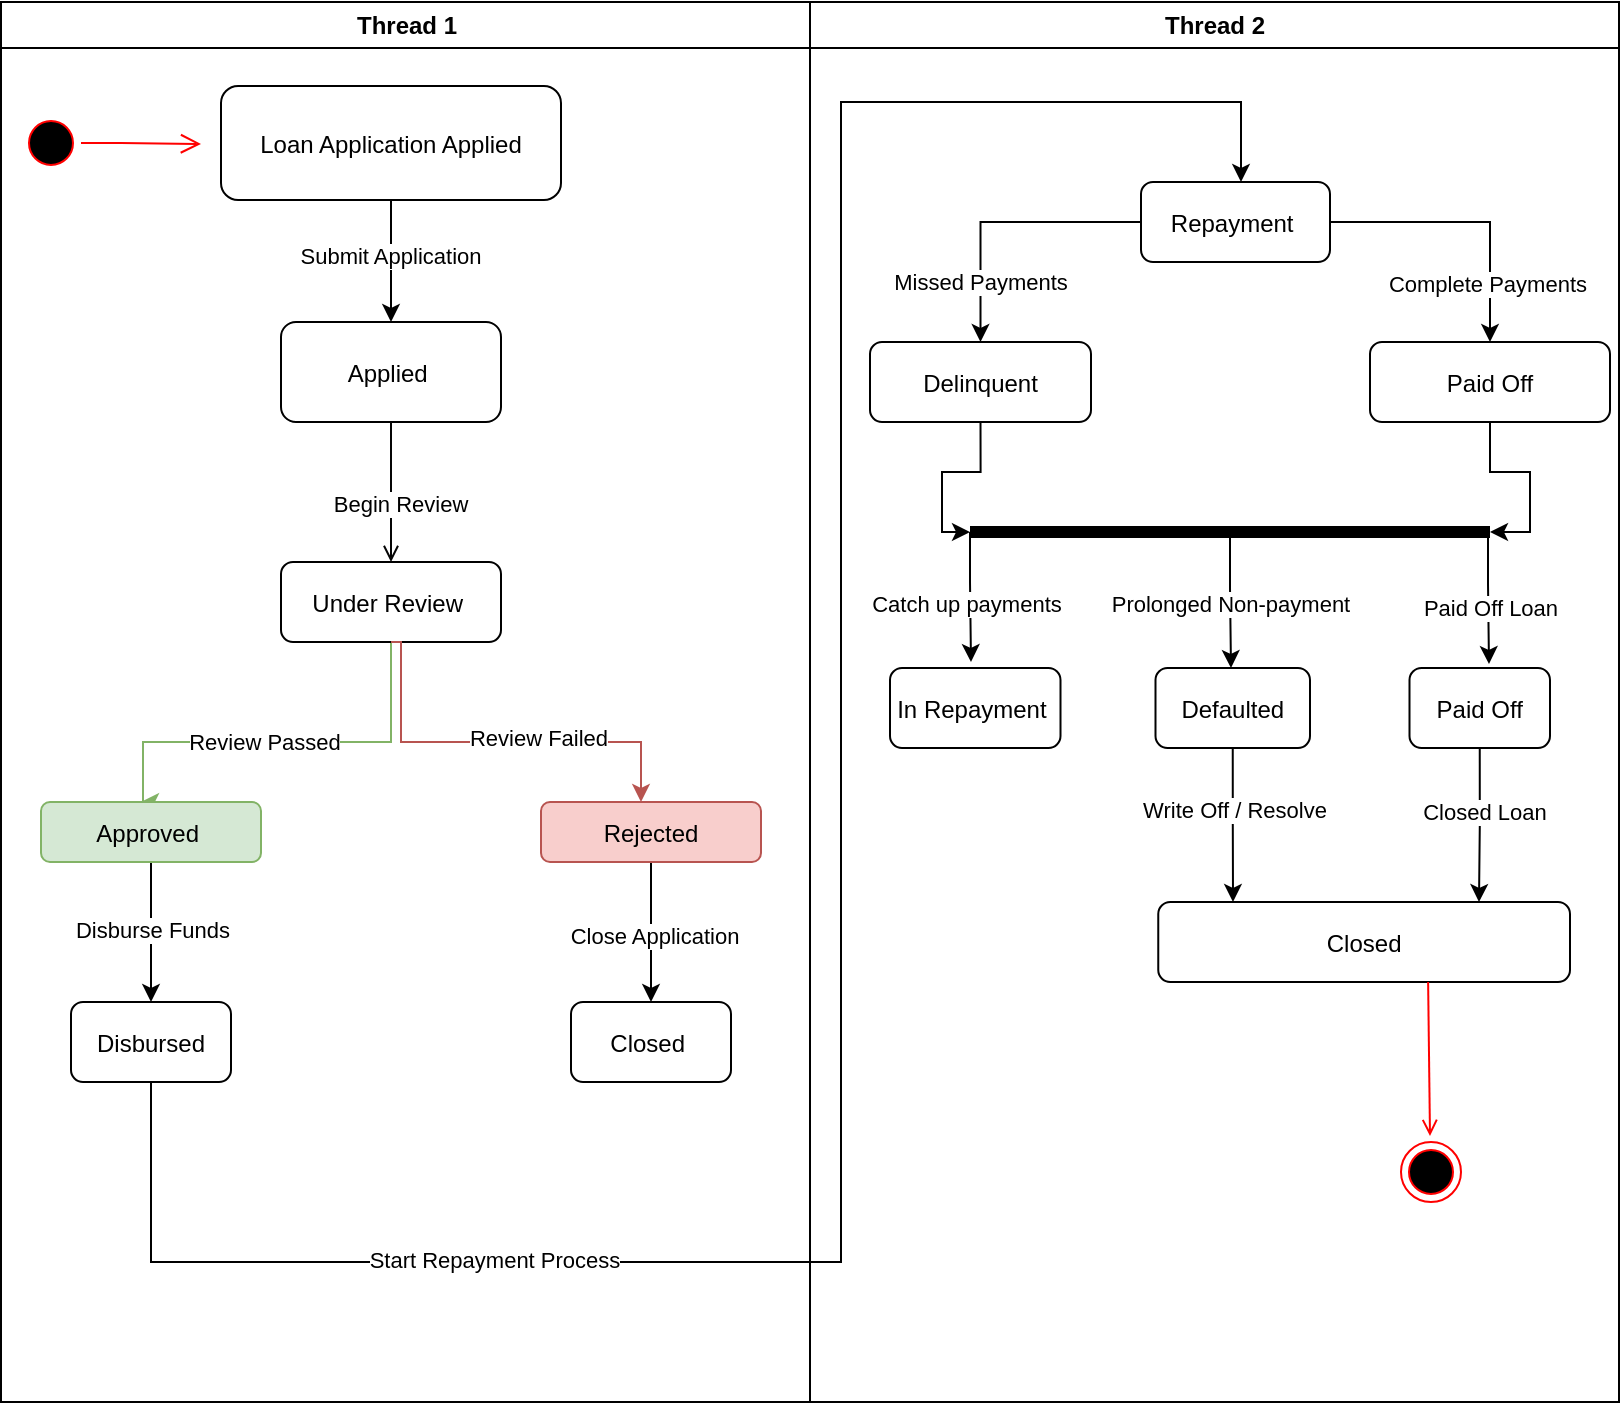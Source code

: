 <mxfile version="26.2.14">
  <diagram name="Page-1" id="e7e014a7-5840-1c2e-5031-d8a46d1fe8dd">
    <mxGraphModel dx="1426" dy="751" grid="1" gridSize="10" guides="1" tooltips="1" connect="1" arrows="1" fold="1" page="1" pageScale="1" pageWidth="1169" pageHeight="826" background="none" math="0" shadow="0">
      <root>
        <mxCell id="0" />
        <mxCell id="1" parent="0" />
        <mxCell id="2" value="Thread 1" style="swimlane;whiteSpace=wrap" parent="1" vertex="1">
          <mxGeometry x="155.5" y="40" width="404.5" height="700" as="geometry" />
        </mxCell>
        <mxCell id="5" value="" style="ellipse;shape=startState;fillColor=#000000;strokeColor=#ff0000;" parent="2" vertex="1">
          <mxGeometry x="10" y="55.5" width="30" height="30" as="geometry" />
        </mxCell>
        <mxCell id="6" value="" style="edgeStyle=elbowEdgeStyle;elbow=horizontal;verticalAlign=bottom;endArrow=open;endSize=8;strokeColor=#FF0000;endFill=1;rounded=0" parent="2" source="5" edge="1">
          <mxGeometry x="100" y="40" as="geometry">
            <mxPoint x="100" y="71" as="targetPoint" />
            <Array as="points">
              <mxPoint x="60" y="42" />
            </Array>
          </mxGeometry>
        </mxCell>
        <mxCell id="PX6yEsaKBfY47TFhR6qC-51" style="edgeStyle=orthogonalEdgeStyle;rounded=0;orthogonalLoop=1;jettySize=auto;html=1;exitX=0.5;exitY=1;exitDx=0;exitDy=0;" edge="1" parent="2" source="7">
          <mxGeometry relative="1" as="geometry">
            <mxPoint x="195" y="160" as="targetPoint" />
          </mxGeometry>
        </mxCell>
        <mxCell id="PX6yEsaKBfY47TFhR6qC-52" value="Submit Application" style="edgeLabel;html=1;align=center;verticalAlign=middle;resizable=0;points=[];" vertex="1" connectable="0" parent="PX6yEsaKBfY47TFhR6qC-51">
          <mxGeometry x="-0.107" y="-1" relative="1" as="geometry">
            <mxPoint as="offset" />
          </mxGeometry>
        </mxCell>
        <mxCell id="7" value="Loan Application Applied" style="gradientColor=none;rounded=1;glass=0;shadow=0;labelBackgroundColor=none;" parent="2" vertex="1">
          <mxGeometry x="110" y="42" width="170" height="57" as="geometry" />
        </mxCell>
        <mxCell id="8" value="Applied " style="rounded=1;" parent="2" vertex="1">
          <mxGeometry x="140" y="160" width="110" height="50" as="geometry" />
        </mxCell>
        <mxCell id="PX6yEsaKBfY47TFhR6qC-57" style="edgeStyle=orthogonalEdgeStyle;rounded=0;orthogonalLoop=1;jettySize=auto;html=1;exitX=0.5;exitY=1;exitDx=0;exitDy=0;fillColor=#d5e8d4;strokeColor=#82b366;" edge="1" parent="2">
          <mxGeometry relative="1" as="geometry">
            <mxPoint x="70" y="400" as="targetPoint" />
            <mxPoint x="195" y="320" as="sourcePoint" />
            <Array as="points">
              <mxPoint x="195" y="370" />
              <mxPoint x="71" y="370" />
            </Array>
          </mxGeometry>
        </mxCell>
        <mxCell id="PX6yEsaKBfY47TFhR6qC-66" value="Review Passed" style="edgeLabel;html=1;align=center;verticalAlign=middle;resizable=0;points=[];" vertex="1" connectable="0" parent="PX6yEsaKBfY47TFhR6qC-57">
          <mxGeometry x="0.108" relative="1" as="geometry">
            <mxPoint as="offset" />
          </mxGeometry>
        </mxCell>
        <mxCell id="10" value="Under Review " style="rounded=1;" parent="2" vertex="1">
          <mxGeometry x="140" y="280" width="110" height="40" as="geometry" />
        </mxCell>
        <mxCell id="11" value="" style="endArrow=open;strokeColor=light-dark(#050505, #ff9090);endFill=1;rounded=0;entryX=0.5;entryY=0;entryDx=0;entryDy=0;" parent="2" source="8" target="10" edge="1">
          <mxGeometry relative="1" as="geometry">
            <mxPoint x="195" y="270" as="targetPoint" />
          </mxGeometry>
        </mxCell>
        <mxCell id="PX6yEsaKBfY47TFhR6qC-56" value="Begin Review" style="edgeLabel;html=1;align=center;verticalAlign=middle;resizable=0;points=[];" vertex="1" connectable="0" parent="11">
          <mxGeometry x="0.167" y="4" relative="1" as="geometry">
            <mxPoint as="offset" />
          </mxGeometry>
        </mxCell>
        <mxCell id="PX6yEsaKBfY47TFhR6qC-62" style="edgeStyle=orthogonalEdgeStyle;rounded=0;orthogonalLoop=1;jettySize=auto;html=1;exitX=0.5;exitY=1;exitDx=0;exitDy=0;fillColor=#f8cecc;strokeColor=#b85450;" edge="1" parent="2">
          <mxGeometry relative="1" as="geometry">
            <mxPoint x="320" y="400" as="targetPoint" />
            <mxPoint x="195" y="320" as="sourcePoint" />
            <Array as="points">
              <mxPoint x="200" y="320" />
              <mxPoint x="200" y="370" />
              <mxPoint x="320" y="370" />
            </Array>
          </mxGeometry>
        </mxCell>
        <mxCell id="PX6yEsaKBfY47TFhR6qC-67" value="Review Failed" style="edgeLabel;html=1;align=center;verticalAlign=middle;resizable=0;points=[];" vertex="1" connectable="0" parent="PX6yEsaKBfY47TFhR6qC-62">
          <mxGeometry x="0.2" y="2" relative="1" as="geometry">
            <mxPoint as="offset" />
          </mxGeometry>
        </mxCell>
        <mxCell id="PX6yEsaKBfY47TFhR6qC-111" value="" style="edgeStyle=orthogonalEdgeStyle;rounded=0;orthogonalLoop=1;jettySize=auto;html=1;" edge="1" parent="2" source="PX6yEsaKBfY47TFhR6qC-68" target="PX6yEsaKBfY47TFhR6qC-86">
          <mxGeometry relative="1" as="geometry" />
        </mxCell>
        <mxCell id="PX6yEsaKBfY47TFhR6qC-112" value="Disburse Funds" style="edgeLabel;html=1;align=center;verticalAlign=middle;resizable=0;points=[];" vertex="1" connectable="0" parent="PX6yEsaKBfY47TFhR6qC-111">
          <mxGeometry x="-0.04" relative="1" as="geometry">
            <mxPoint as="offset" />
          </mxGeometry>
        </mxCell>
        <mxCell id="PX6yEsaKBfY47TFhR6qC-68" value="Approved " style="rounded=1;fillColor=#d5e8d4;strokeColor=#82b366;" vertex="1" parent="2">
          <mxGeometry x="20" y="400" width="110" height="30" as="geometry" />
        </mxCell>
        <mxCell id="PX6yEsaKBfY47TFhR6qC-110" value="" style="edgeStyle=orthogonalEdgeStyle;rounded=0;orthogonalLoop=1;jettySize=auto;html=1;" edge="1" parent="2" source="PX6yEsaKBfY47TFhR6qC-69" target="PX6yEsaKBfY47TFhR6qC-104">
          <mxGeometry relative="1" as="geometry" />
        </mxCell>
        <mxCell id="PX6yEsaKBfY47TFhR6qC-113" value="Close Application" style="edgeLabel;html=1;align=center;verticalAlign=middle;resizable=0;points=[];" vertex="1" connectable="0" parent="PX6yEsaKBfY47TFhR6qC-110">
          <mxGeometry x="0.04" y="1" relative="1" as="geometry">
            <mxPoint as="offset" />
          </mxGeometry>
        </mxCell>
        <mxCell id="PX6yEsaKBfY47TFhR6qC-69" value="Rejected" style="rounded=1;fillColor=#f8cecc;strokeColor=#b85450;" vertex="1" parent="2">
          <mxGeometry x="270" y="400" width="110" height="30" as="geometry" />
        </mxCell>
        <mxCell id="PX6yEsaKBfY47TFhR6qC-86" value="Disbursed" style="rounded=1;" vertex="1" parent="2">
          <mxGeometry x="35" y="500" width="80" height="40" as="geometry" />
        </mxCell>
        <mxCell id="PX6yEsaKBfY47TFhR6qC-104" value="Closed " style="rounded=1;" vertex="1" parent="2">
          <mxGeometry x="285" y="500" width="80" height="40" as="geometry" />
        </mxCell>
        <mxCell id="PX6yEsaKBfY47TFhR6qC-118" style="edgeStyle=orthogonalEdgeStyle;rounded=0;orthogonalLoop=1;jettySize=auto;html=1;exitX=0.5;exitY=1;exitDx=0;exitDy=0;" edge="1" parent="2" source="PX6yEsaKBfY47TFhR6qC-86">
          <mxGeometry relative="1" as="geometry">
            <mxPoint x="620" y="90" as="targetPoint" />
            <mxPoint x="250" y="630" as="sourcePoint" />
            <Array as="points">
              <mxPoint x="75" y="630" />
              <mxPoint x="420" y="630" />
              <mxPoint x="420" y="50" />
              <mxPoint x="620" y="50" />
            </Array>
          </mxGeometry>
        </mxCell>
        <mxCell id="PX6yEsaKBfY47TFhR6qC-149" value="Start Repayment Process" style="edgeLabel;html=1;align=center;verticalAlign=middle;resizable=0;points=[];" vertex="1" connectable="0" parent="PX6yEsaKBfY47TFhR6qC-118">
          <mxGeometry x="-0.584" y="1" relative="1" as="geometry">
            <mxPoint as="offset" />
          </mxGeometry>
        </mxCell>
        <mxCell id="3" value="Thread 2" style="swimlane;whiteSpace=wrap" parent="1" vertex="1">
          <mxGeometry x="560" y="40" width="404.5" height="700" as="geometry" />
        </mxCell>
        <mxCell id="PX6yEsaKBfY47TFhR6qC-153" style="edgeStyle=orthogonalEdgeStyle;rounded=0;orthogonalLoop=1;jettySize=auto;html=1;exitX=0;exitY=0.5;exitDx=0;exitDy=0;" edge="1" parent="3" source="PX6yEsaKBfY47TFhR6qC-150" target="PX6yEsaKBfY47TFhR6qC-151">
          <mxGeometry relative="1" as="geometry">
            <mxPoint x="95.5" y="110" as="targetPoint" />
          </mxGeometry>
        </mxCell>
        <mxCell id="PX6yEsaKBfY47TFhR6qC-157" value="Missed Payments" style="edgeLabel;html=1;align=center;verticalAlign=middle;resizable=0;points=[];" vertex="1" connectable="0" parent="PX6yEsaKBfY47TFhR6qC-153">
          <mxGeometry x="0.558" y="-1" relative="1" as="geometry">
            <mxPoint as="offset" />
          </mxGeometry>
        </mxCell>
        <mxCell id="PX6yEsaKBfY47TFhR6qC-154" style="edgeStyle=orthogonalEdgeStyle;rounded=0;orthogonalLoop=1;jettySize=auto;html=1;exitX=1;exitY=0.5;exitDx=0;exitDy=0;entryX=0.5;entryY=0;entryDx=0;entryDy=0;" edge="1" parent="3" source="PX6yEsaKBfY47TFhR6qC-150" target="PX6yEsaKBfY47TFhR6qC-152">
          <mxGeometry relative="1" as="geometry">
            <mxPoint x="325.5" y="110" as="targetPoint" />
          </mxGeometry>
        </mxCell>
        <mxCell id="PX6yEsaKBfY47TFhR6qC-159" value="Complete Payments&amp;nbsp;" style="edgeLabel;html=1;align=center;verticalAlign=middle;resizable=0;points=[];" vertex="1" connectable="0" parent="PX6yEsaKBfY47TFhR6qC-154">
          <mxGeometry x="0.586" relative="1" as="geometry">
            <mxPoint as="offset" />
          </mxGeometry>
        </mxCell>
        <mxCell id="PX6yEsaKBfY47TFhR6qC-150" value="Repayment " style="rounded=1;" vertex="1" parent="3">
          <mxGeometry x="165.5" y="90" width="94.5" height="40" as="geometry" />
        </mxCell>
        <mxCell id="PX6yEsaKBfY47TFhR6qC-151" value="Delinquent" style="rounded=1;" vertex="1" parent="3">
          <mxGeometry x="30" y="170" width="110.5" height="40" as="geometry" />
        </mxCell>
        <mxCell id="PX6yEsaKBfY47TFhR6qC-152" value="Paid Off" style="rounded=1;" vertex="1" parent="3">
          <mxGeometry x="280" y="170" width="120" height="40" as="geometry" />
        </mxCell>
        <mxCell id="PX6yEsaKBfY47TFhR6qC-164" style="edgeStyle=orthogonalEdgeStyle;rounded=0;orthogonalLoop=1;jettySize=auto;html=1;exitX=0;exitY=0.5;exitDx=0;exitDy=0;exitPerimeter=0;" edge="1" parent="3" source="PX6yEsaKBfY47TFhR6qC-160">
          <mxGeometry relative="1" as="geometry">
            <mxPoint x="80.5" y="330" as="targetPoint" />
            <Array as="points">
              <mxPoint x="80" y="290" />
              <mxPoint x="81" y="290" />
            </Array>
          </mxGeometry>
        </mxCell>
        <mxCell id="PX6yEsaKBfY47TFhR6qC-175" value="Catch up payments" style="edgeLabel;html=1;align=center;verticalAlign=middle;resizable=0;points=[];" vertex="1" connectable="0" parent="PX6yEsaKBfY47TFhR6qC-164">
          <mxGeometry x="0.107" y="-3" relative="1" as="geometry">
            <mxPoint as="offset" />
          </mxGeometry>
        </mxCell>
        <mxCell id="PX6yEsaKBfY47TFhR6qC-160" value="" style="shape=line;html=1;strokeWidth=6;strokeColor=#000000;" vertex="1" parent="3">
          <mxGeometry x="80" y="260" width="260" height="10" as="geometry" />
        </mxCell>
        <mxCell id="PX6yEsaKBfY47TFhR6qC-165" style="edgeStyle=orthogonalEdgeStyle;rounded=0;orthogonalLoop=1;jettySize=auto;html=1;exitX=0;exitY=0.5;exitDx=0;exitDy=0;exitPerimeter=0;" edge="1" parent="3">
          <mxGeometry relative="1" as="geometry">
            <mxPoint x="210.5" y="333" as="targetPoint" />
            <mxPoint x="210" y="268" as="sourcePoint" />
            <Array as="points">
              <mxPoint x="210" y="293" />
              <mxPoint x="211" y="293" />
            </Array>
          </mxGeometry>
        </mxCell>
        <mxCell id="PX6yEsaKBfY47TFhR6qC-176" value="Prolonged Non-payment" style="edgeLabel;html=1;align=center;verticalAlign=middle;resizable=0;points=[];" vertex="1" connectable="0" parent="PX6yEsaKBfY47TFhR6qC-165">
          <mxGeometry x="0.015" y="-1" relative="1" as="geometry">
            <mxPoint as="offset" />
          </mxGeometry>
        </mxCell>
        <mxCell id="PX6yEsaKBfY47TFhR6qC-166" style="edgeStyle=orthogonalEdgeStyle;rounded=0;orthogonalLoop=1;jettySize=auto;html=1;exitX=0;exitY=0.5;exitDx=0;exitDy=0;exitPerimeter=0;" edge="1" parent="3">
          <mxGeometry relative="1" as="geometry">
            <mxPoint x="339.5" y="331" as="targetPoint" />
            <mxPoint x="339" y="266" as="sourcePoint" />
            <Array as="points">
              <mxPoint x="339" y="291" />
              <mxPoint x="340" y="291" />
            </Array>
          </mxGeometry>
        </mxCell>
        <mxCell id="PX6yEsaKBfY47TFhR6qC-179" value="Paid Off Loan" style="edgeLabel;html=1;align=center;verticalAlign=middle;resizable=0;points=[];" vertex="1" connectable="0" parent="PX6yEsaKBfY47TFhR6qC-166">
          <mxGeometry x="0.139" relative="1" as="geometry">
            <mxPoint as="offset" />
          </mxGeometry>
        </mxCell>
        <mxCell id="PX6yEsaKBfY47TFhR6qC-170" style="edgeStyle=orthogonalEdgeStyle;rounded=0;orthogonalLoop=1;jettySize=auto;html=1;exitX=0.5;exitY=1;exitDx=0;exitDy=0;entryX=1;entryY=0.5;entryDx=0;entryDy=0;entryPerimeter=0;" edge="1" parent="3" source="PX6yEsaKBfY47TFhR6qC-152" target="PX6yEsaKBfY47TFhR6qC-160">
          <mxGeometry relative="1" as="geometry" />
        </mxCell>
        <mxCell id="PX6yEsaKBfY47TFhR6qC-171" style="edgeStyle=orthogonalEdgeStyle;rounded=0;orthogonalLoop=1;jettySize=auto;html=1;exitX=0.5;exitY=1;exitDx=0;exitDy=0;entryX=0;entryY=0.5;entryDx=0;entryDy=0;entryPerimeter=0;" edge="1" parent="3" source="PX6yEsaKBfY47TFhR6qC-151" target="PX6yEsaKBfY47TFhR6qC-160">
          <mxGeometry relative="1" as="geometry">
            <Array as="points">
              <mxPoint x="85" y="235" />
              <mxPoint x="66" y="235" />
              <mxPoint x="66" y="265" />
            </Array>
          </mxGeometry>
        </mxCell>
        <mxCell id="PX6yEsaKBfY47TFhR6qC-172" value="In Repayment " style="rounded=1;" vertex="1" parent="3">
          <mxGeometry x="40" y="333" width="85.25" height="40" as="geometry" />
        </mxCell>
        <mxCell id="PX6yEsaKBfY47TFhR6qC-180" style="edgeStyle=orthogonalEdgeStyle;rounded=0;orthogonalLoop=1;jettySize=auto;html=1;exitX=0.5;exitY=1;exitDx=0;exitDy=0;" edge="1" parent="3" source="PX6yEsaKBfY47TFhR6qC-173">
          <mxGeometry relative="1" as="geometry">
            <mxPoint x="211.5" y="450" as="targetPoint" />
          </mxGeometry>
        </mxCell>
        <mxCell id="PX6yEsaKBfY47TFhR6qC-187" value="Write Off / Resolve" style="edgeLabel;html=1;align=center;verticalAlign=middle;resizable=0;points=[];" vertex="1" connectable="0" parent="PX6yEsaKBfY47TFhR6qC-180">
          <mxGeometry x="-0.201" relative="1" as="geometry">
            <mxPoint as="offset" />
          </mxGeometry>
        </mxCell>
        <mxCell id="PX6yEsaKBfY47TFhR6qC-173" value="Defaulted" style="rounded=1;" vertex="1" parent="3">
          <mxGeometry x="172.75" y="333" width="77.25" height="40" as="geometry" />
        </mxCell>
        <mxCell id="PX6yEsaKBfY47TFhR6qC-182" style="edgeStyle=orthogonalEdgeStyle;rounded=0;orthogonalLoop=1;jettySize=auto;html=1;exitX=0.5;exitY=1;exitDx=0;exitDy=0;" edge="1" parent="3" source="PX6yEsaKBfY47TFhR6qC-174">
          <mxGeometry relative="1" as="geometry">
            <mxPoint x="334.5" y="450" as="targetPoint" />
          </mxGeometry>
        </mxCell>
        <mxCell id="PX6yEsaKBfY47TFhR6qC-189" value="Closed Loan" style="edgeLabel;html=1;align=center;verticalAlign=middle;resizable=0;points=[];" vertex="1" connectable="0" parent="PX6yEsaKBfY47TFhR6qC-182">
          <mxGeometry x="-0.17" y="2" relative="1" as="geometry">
            <mxPoint as="offset" />
          </mxGeometry>
        </mxCell>
        <mxCell id="PX6yEsaKBfY47TFhR6qC-174" value="Paid Off" style="rounded=1;" vertex="1" parent="3">
          <mxGeometry x="299.75" y="333" width="70.25" height="40" as="geometry" />
        </mxCell>
        <mxCell id="PX6yEsaKBfY47TFhR6qC-183" value="Closed" style="rounded=1;" vertex="1" parent="3">
          <mxGeometry x="174.13" y="450" width="205.87" height="40" as="geometry" />
        </mxCell>
        <mxCell id="38" value="" style="ellipse;shape=endState;fillColor=#000000;strokeColor=#ff0000" parent="3" vertex="1">
          <mxGeometry x="295.5" y="570" width="30" height="30" as="geometry" />
        </mxCell>
        <mxCell id="39" value="" style="endArrow=open;strokeColor=#FF0000;endFill=1;rounded=0;" parent="3" edge="1">
          <mxGeometry relative="1" as="geometry">
            <mxPoint x="309.06" y="490" as="sourcePoint" />
            <mxPoint x="310" y="567" as="targetPoint" />
          </mxGeometry>
        </mxCell>
      </root>
    </mxGraphModel>
  </diagram>
</mxfile>
